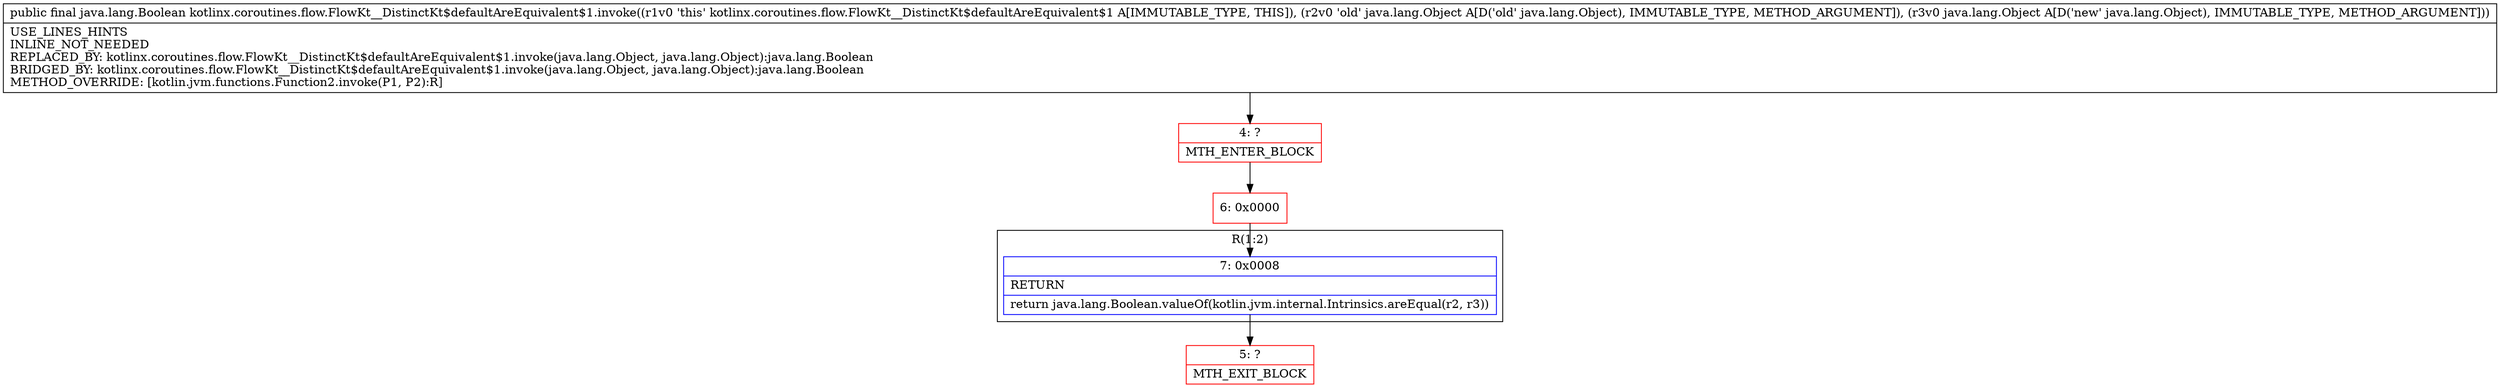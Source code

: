 digraph "CFG forkotlinx.coroutines.flow.FlowKt__DistinctKt$defaultAreEquivalent$1.invoke(Ljava\/lang\/Object;Ljava\/lang\/Object;)Ljava\/lang\/Boolean;" {
subgraph cluster_Region_1356078035 {
label = "R(1:2)";
node [shape=record,color=blue];
Node_7 [shape=record,label="{7\:\ 0x0008|RETURN\l|return java.lang.Boolean.valueOf(kotlin.jvm.internal.Intrinsics.areEqual(r2, r3))\l}"];
}
Node_4 [shape=record,color=red,label="{4\:\ ?|MTH_ENTER_BLOCK\l}"];
Node_6 [shape=record,color=red,label="{6\:\ 0x0000}"];
Node_5 [shape=record,color=red,label="{5\:\ ?|MTH_EXIT_BLOCK\l}"];
MethodNode[shape=record,label="{public final java.lang.Boolean kotlinx.coroutines.flow.FlowKt__DistinctKt$defaultAreEquivalent$1.invoke((r1v0 'this' kotlinx.coroutines.flow.FlowKt__DistinctKt$defaultAreEquivalent$1 A[IMMUTABLE_TYPE, THIS]), (r2v0 'old' java.lang.Object A[D('old' java.lang.Object), IMMUTABLE_TYPE, METHOD_ARGUMENT]), (r3v0 java.lang.Object A[D('new' java.lang.Object), IMMUTABLE_TYPE, METHOD_ARGUMENT]))  | USE_LINES_HINTS\lINLINE_NOT_NEEDED\lREPLACED_BY: kotlinx.coroutines.flow.FlowKt__DistinctKt$defaultAreEquivalent$1.invoke(java.lang.Object, java.lang.Object):java.lang.Boolean\lBRIDGED_BY: kotlinx.coroutines.flow.FlowKt__DistinctKt$defaultAreEquivalent$1.invoke(java.lang.Object, java.lang.Object):java.lang.Boolean\lMETHOD_OVERRIDE: [kotlin.jvm.functions.Function2.invoke(P1, P2):R]\l}"];
MethodNode -> Node_4;Node_7 -> Node_5;
Node_4 -> Node_6;
Node_6 -> Node_7;
}

